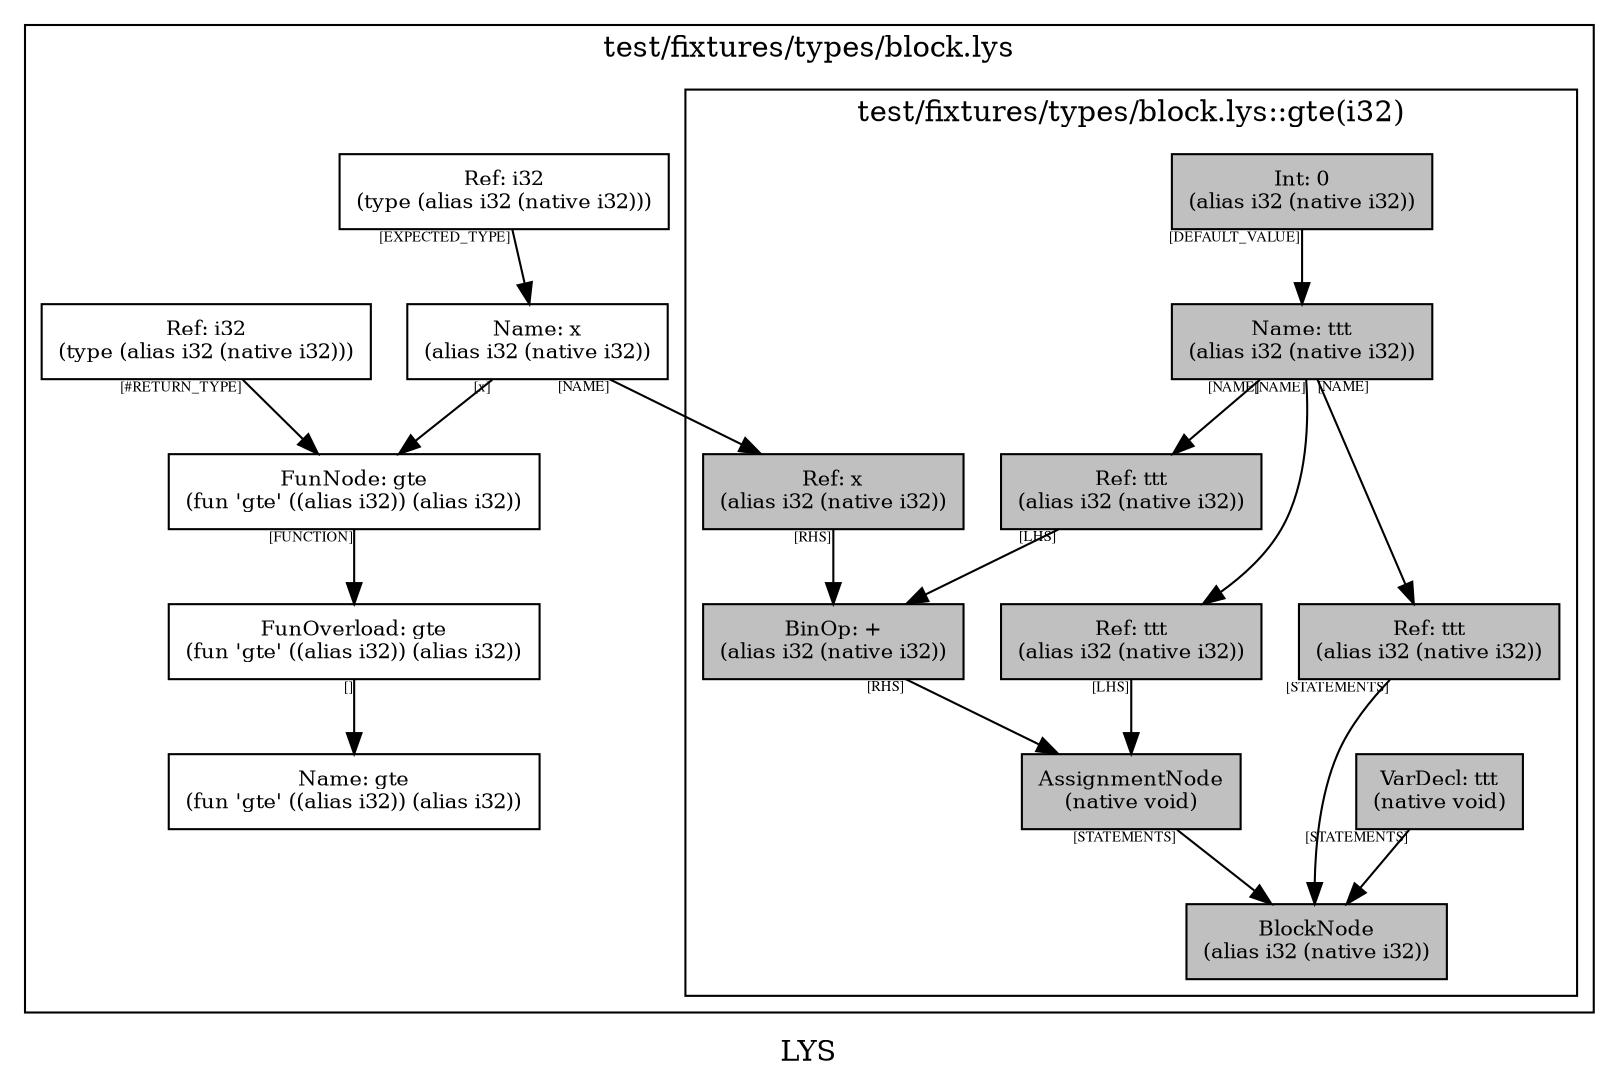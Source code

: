 digraph LYS {
  node [shape=box,fontsize=10];
  subgraph "cluster_test/fixtures/types/block.lys" {
    1 [label="FunOverload: gte\n(fun 'gte' ((alias i32)) (alias i32))", fillcolor=grey];
    2 [label="FunNode: gte\n(fun 'gte' ((alias i32)) (alias i32))", fillcolor=grey];
    3 [label="Name: x\n(alias i32 (native i32))", fillcolor=grey];
    4 [label="Ref: i32\n(type (alias i32 (native i32)))", fillcolor=grey];
    5 [label="Ref: i32\n(type (alias i32 (native i32)))", fillcolor=grey];
    6 [label="Name: gte\n(fun 'gte' ((alias i32)) (alias i32))", fillcolor=grey];
    subgraph "cluster_test/fixtures/types/block.lys_0" { rankdir=TB;
      node [style=filled, fillcolor=grey];
      7 [label="BlockNode\n(alias i32 (native i32))", fillcolor=grey];
      8 [label="VarDecl: ttt\n(native void)", fillcolor=grey];
      9 [label="Name: ttt\n(alias i32 (native i32))", fillcolor=grey];
      10 [label="Int: 0\n(alias i32 (native i32))", fillcolor=grey];
      11 [label="AssignmentNode\n(native void)", fillcolor=grey];
      12 [label="Ref: ttt\n(alias i32 (native i32))", fillcolor=grey];
      13 [label="BinOp: +\n(alias i32 (native i32))", fillcolor=grey];
      14 [label="Ref: ttt\n(alias i32 (native i32))", fillcolor=grey];
      15 [label="Ref: x\n(alias i32 (native i32))", fillcolor=grey];
      16 [label="Ref: ttt\n(alias i32 (native i32))", fillcolor=grey];
      label="test/fixtures/types/block.lys::gte(i32)";
    }
    label="test/fixtures/types/block.lys";
  }
  1 -> 6[taillabel="[]" fontsize=7 fontname="times" color="black" ];
  2 -> 1[taillabel="[FUNCTION]" fontsize=7 fontname="times" color="black" ];
  3 -> 2[taillabel="[x]" fontsize=7 fontname="times" color="black" ];
  3 -> 15[taillabel="[NAME]" fontsize=7 fontname="times" color="black" ];
  4 -> 3[taillabel="[EXPECTED_TYPE]" fontsize=7 fontname="times" color="black" ];
  5 -> 2[taillabel="[#RETURN_TYPE]" fontsize=7 fontname="times" color="black" ];
  8 -> 7[taillabel="[STATEMENTS]" fontsize=7 fontname="times" color="black" ];
  9 -> 12[taillabel="[NAME]" fontsize=7 fontname="times" color="black" ];
  9 -> 14[taillabel="[NAME]" fontsize=7 fontname="times" color="black" ];
  9 -> 16[taillabel="[NAME]" fontsize=7 fontname="times" color="black" ];
  10 -> 9[taillabel="[DEFAULT_VALUE]" fontsize=7 fontname="times" color="black" ];
  11 -> 7[taillabel="[STATEMENTS]" fontsize=7 fontname="times" color="black" ];
  12 -> 11[taillabel="[LHS]" fontsize=7 fontname="times" color="black" ];
  13 -> 11[taillabel="[RHS]" fontsize=7 fontname="times" color="black" ];
  14 -> 13[taillabel="[LHS]" fontsize=7 fontname="times" color="black" ];
  15 -> 13[taillabel="[RHS]" fontsize=7 fontname="times" color="black" ];
  16 -> 7[taillabel="[STATEMENTS]" fontsize=7 fontname="times" color="black" ];
  label="LYS";
}
